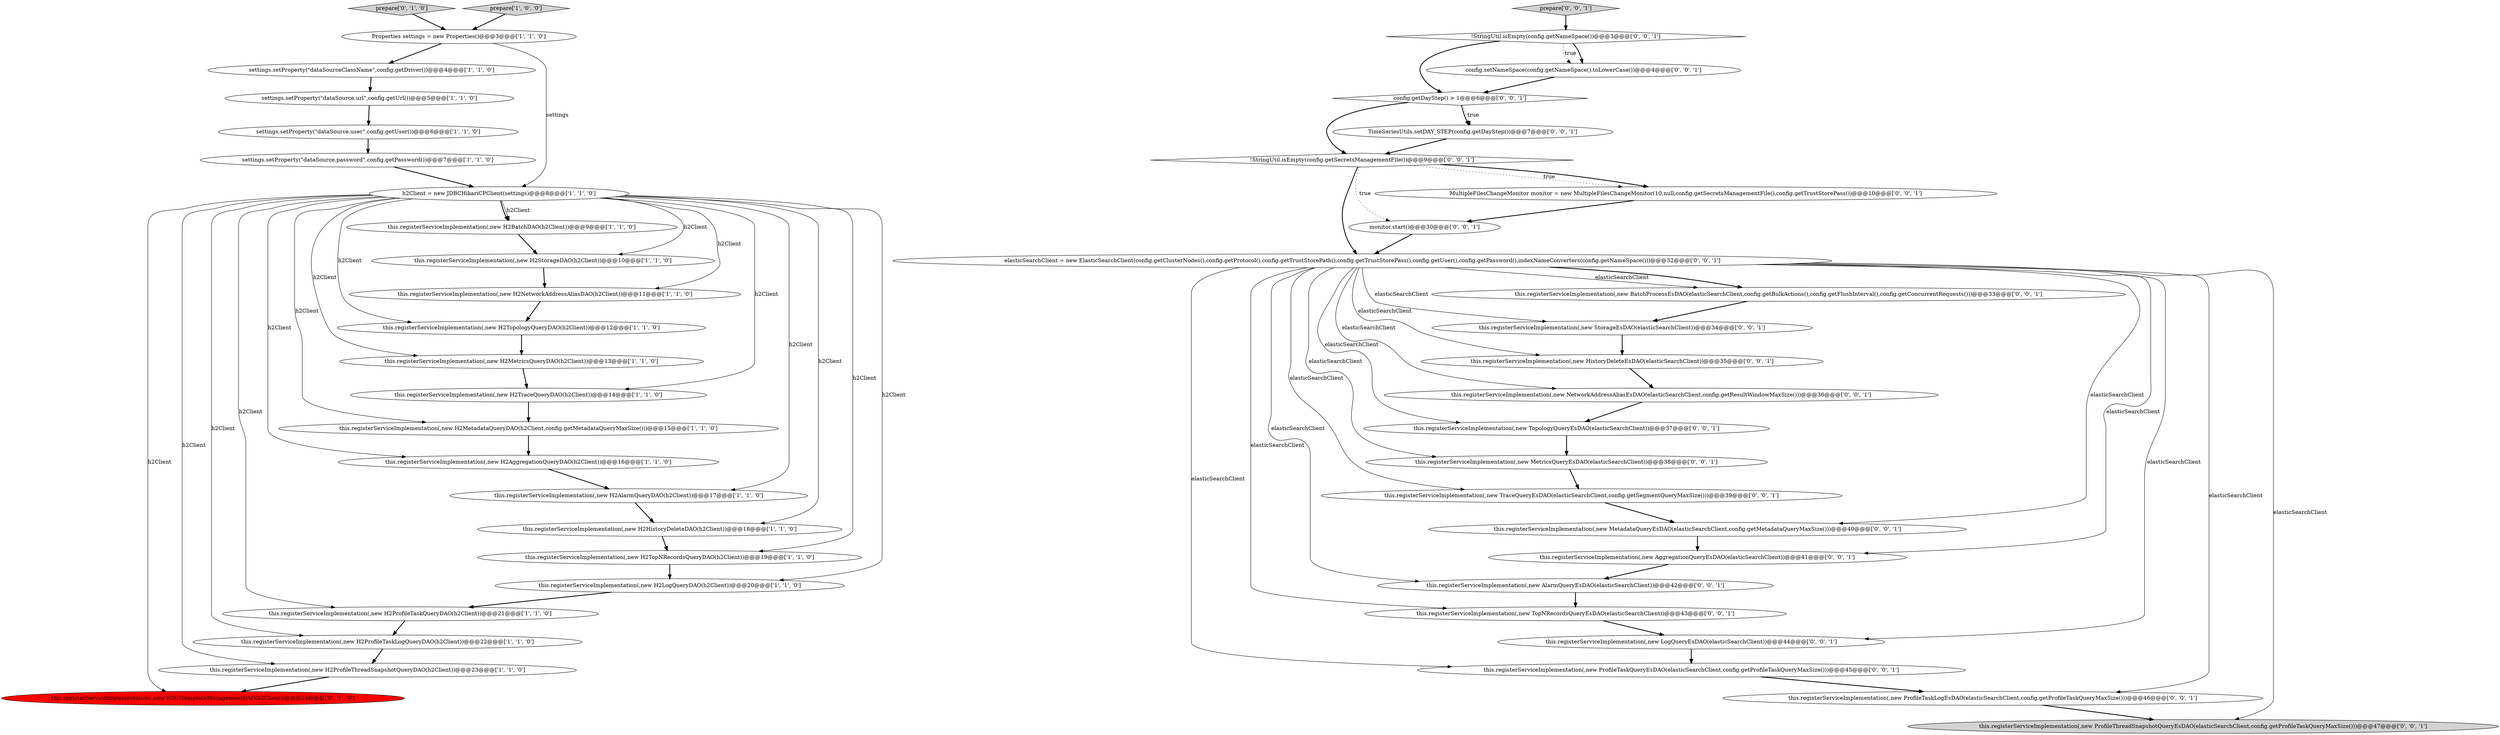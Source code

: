 digraph {
23 [style = filled, label = "this.registerServiceImplementation(,new H2UITemplateManagementDAO(h2Client))@@@24@@@['0', '1', '0']", fillcolor = red, shape = ellipse image = "AAA1AAABBB2BBB"];
40 [style = filled, label = "!StringUtil.isEmpty(config.getSecretsManagementFile())@@@9@@@['0', '0', '1']", fillcolor = white, shape = diamond image = "AAA0AAABBB3BBB"];
45 [style = filled, label = "TimeSeriesUtils.setDAY_STEP(config.getDayStep())@@@7@@@['0', '0', '1']", fillcolor = white, shape = ellipse image = "AAA0AAABBB3BBB"];
19 [style = filled, label = "Properties settings = new Properties()@@@3@@@['1', '1', '0']", fillcolor = white, shape = ellipse image = "AAA0AAABBB1BBB"];
1 [style = filled, label = "this.registerServiceImplementation(,new H2AggregationQueryDAO(h2Client))@@@16@@@['1', '1', '0']", fillcolor = white, shape = ellipse image = "AAA0AAABBB1BBB"];
16 [style = filled, label = "this.registerServiceImplementation(,new H2TopNRecordsQueryDAO(h2Client))@@@19@@@['1', '1', '0']", fillcolor = white, shape = ellipse image = "AAA0AAABBB1BBB"];
11 [style = filled, label = "settings.setProperty(\"dataSource.password\",config.getPassword())@@@7@@@['1', '1', '0']", fillcolor = white, shape = ellipse image = "AAA0AAABBB1BBB"];
24 [style = filled, label = "this.registerServiceImplementation(,new NetworkAddressAliasEsDAO(elasticSearchClient,config.getResultWindowMaxSize()))@@@36@@@['0', '0', '1']", fillcolor = white, shape = ellipse image = "AAA0AAABBB3BBB"];
27 [style = filled, label = "this.registerServiceImplementation(,new ProfileTaskLogEsDAO(elasticSearchClient,config.getProfileTaskQueryMaxSize()))@@@46@@@['0', '0', '1']", fillcolor = white, shape = ellipse image = "AAA0AAABBB3BBB"];
36 [style = filled, label = "this.registerServiceImplementation(,new HistoryDeleteEsDAO(elasticSearchClient))@@@35@@@['0', '0', '1']", fillcolor = white, shape = ellipse image = "AAA0AAABBB3BBB"];
43 [style = filled, label = "prepare['0', '0', '1']", fillcolor = lightgray, shape = diamond image = "AAA0AAABBB3BBB"];
44 [style = filled, label = "this.registerServiceImplementation(,new AlarmQueryEsDAO(elasticSearchClient))@@@42@@@['0', '0', '1']", fillcolor = white, shape = ellipse image = "AAA0AAABBB3BBB"];
10 [style = filled, label = "this.registerServiceImplementation(,new H2MetadataQueryDAO(h2Client,config.getMetadataQueryMaxSize()))@@@15@@@['1', '1', '0']", fillcolor = white, shape = ellipse image = "AAA0AAABBB1BBB"];
32 [style = filled, label = "elasticSearchClient = new ElasticSearchClient(config.getClusterNodes(),config.getProtocol(),config.getTrustStorePath(),config.getTrustStorePass(),config.getUser(),config.getPassword(),indexNameConverters(config.getNameSpace()))@@@32@@@['0', '0', '1']", fillcolor = white, shape = ellipse image = "AAA0AAABBB3BBB"];
46 [style = filled, label = "MultipleFilesChangeMonitor monitor = new MultipleFilesChangeMonitor(10,null,config.getSecretsManagementFile(),config.getTrustStorePass())@@@10@@@['0', '0', '1']", fillcolor = white, shape = ellipse image = "AAA0AAABBB3BBB"];
22 [style = filled, label = "prepare['0', '1', '0']", fillcolor = lightgray, shape = diamond image = "AAA0AAABBB2BBB"];
4 [style = filled, label = "this.registerServiceImplementation(,new H2HistoryDeleteDAO(h2Client))@@@18@@@['1', '1', '0']", fillcolor = white, shape = ellipse image = "AAA0AAABBB1BBB"];
21 [style = filled, label = "settings.setProperty(\"dataSource.user\",config.getUser())@@@6@@@['1', '1', '0']", fillcolor = white, shape = ellipse image = "AAA0AAABBB1BBB"];
29 [style = filled, label = "this.registerServiceImplementation(,new TopNRecordsQueryEsDAO(elasticSearchClient))@@@43@@@['0', '0', '1']", fillcolor = white, shape = ellipse image = "AAA0AAABBB3BBB"];
38 [style = filled, label = "this.registerServiceImplementation(,new MetadataQueryEsDAO(elasticSearchClient,config.getMetadataQueryMaxSize()))@@@40@@@['0', '0', '1']", fillcolor = white, shape = ellipse image = "AAA0AAABBB3BBB"];
17 [style = filled, label = "this.registerServiceImplementation(,new H2TraceQueryDAO(h2Client))@@@14@@@['1', '1', '0']", fillcolor = white, shape = ellipse image = "AAA0AAABBB1BBB"];
31 [style = filled, label = "this.registerServiceImplementation(,new MetricsQueryEsDAO(elasticSearchClient))@@@38@@@['0', '0', '1']", fillcolor = white, shape = ellipse image = "AAA0AAABBB3BBB"];
7 [style = filled, label = "this.registerServiceImplementation(,new H2StorageDAO(h2Client))@@@10@@@['1', '1', '0']", fillcolor = white, shape = ellipse image = "AAA0AAABBB1BBB"];
15 [style = filled, label = "this.registerServiceImplementation(,new H2ProfileTaskLogQueryDAO(h2Client))@@@22@@@['1', '1', '0']", fillcolor = white, shape = ellipse image = "AAA0AAABBB1BBB"];
12 [style = filled, label = "settings.setProperty(\"dataSourceClassName\",config.getDriver())@@@4@@@['1', '1', '0']", fillcolor = white, shape = ellipse image = "AAA0AAABBB1BBB"];
33 [style = filled, label = "this.registerServiceImplementation(,new BatchProcessEsDAO(elasticSearchClient,config.getBulkActions(),config.getFlushInterval(),config.getConcurrentRequests()))@@@33@@@['0', '0', '1']", fillcolor = white, shape = ellipse image = "AAA0AAABBB3BBB"];
39 [style = filled, label = "this.registerServiceImplementation(,new StorageEsDAO(elasticSearchClient))@@@34@@@['0', '0', '1']", fillcolor = white, shape = ellipse image = "AAA0AAABBB3BBB"];
41 [style = filled, label = "monitor.start()@@@30@@@['0', '0', '1']", fillcolor = white, shape = ellipse image = "AAA0AAABBB3BBB"];
13 [style = filled, label = "this.registerServiceImplementation(,new H2BatchDAO(h2Client))@@@9@@@['1', '1', '0']", fillcolor = white, shape = ellipse image = "AAA0AAABBB1BBB"];
20 [style = filled, label = "this.registerServiceImplementation(,new H2LogQueryDAO(h2Client))@@@20@@@['1', '1', '0']", fillcolor = white, shape = ellipse image = "AAA0AAABBB1BBB"];
26 [style = filled, label = "this.registerServiceImplementation(,new AggregationQueryEsDAO(elasticSearchClient))@@@41@@@['0', '0', '1']", fillcolor = white, shape = ellipse image = "AAA0AAABBB3BBB"];
37 [style = filled, label = "!StringUtil.isEmpty(config.getNameSpace())@@@3@@@['0', '0', '1']", fillcolor = white, shape = diamond image = "AAA0AAABBB3BBB"];
3 [style = filled, label = "settings.setProperty(\"dataSource.url\",config.getUrl())@@@5@@@['1', '1', '0']", fillcolor = white, shape = ellipse image = "AAA0AAABBB1BBB"];
30 [style = filled, label = "config.getDayStep() > 1@@@6@@@['0', '0', '1']", fillcolor = white, shape = diamond image = "AAA0AAABBB3BBB"];
9 [style = filled, label = "this.registerServiceImplementation(,new H2ProfileThreadSnapshotQueryDAO(h2Client))@@@23@@@['1', '1', '0']", fillcolor = white, shape = ellipse image = "AAA0AAABBB1BBB"];
35 [style = filled, label = "this.registerServiceImplementation(,new TopologyQueryEsDAO(elasticSearchClient))@@@37@@@['0', '0', '1']", fillcolor = white, shape = ellipse image = "AAA0AAABBB3BBB"];
42 [style = filled, label = "this.registerServiceImplementation(,new ProfileTaskQueryEsDAO(elasticSearchClient,config.getProfileTaskQueryMaxSize()))@@@45@@@['0', '0', '1']", fillcolor = white, shape = ellipse image = "AAA0AAABBB3BBB"];
28 [style = filled, label = "this.registerServiceImplementation(,new LogQueryEsDAO(elasticSearchClient))@@@44@@@['0', '0', '1']", fillcolor = white, shape = ellipse image = "AAA0AAABBB3BBB"];
5 [style = filled, label = "h2Client = new JDBCHikariCPClient(settings)@@@8@@@['1', '1', '0']", fillcolor = white, shape = ellipse image = "AAA0AAABBB1BBB"];
6 [style = filled, label = "this.registerServiceImplementation(,new H2TopologyQueryDAO(h2Client))@@@12@@@['1', '1', '0']", fillcolor = white, shape = ellipse image = "AAA0AAABBB1BBB"];
0 [style = filled, label = "this.registerServiceImplementation(,new H2MetricsQueryDAO(h2Client))@@@13@@@['1', '1', '0']", fillcolor = white, shape = ellipse image = "AAA0AAABBB1BBB"];
47 [style = filled, label = "this.registerServiceImplementation(,new ProfileThreadSnapshotQueryEsDAO(elasticSearchClient,config.getProfileTaskQueryMaxSize()))@@@47@@@['0', '0', '1']", fillcolor = lightgray, shape = ellipse image = "AAA0AAABBB3BBB"];
8 [style = filled, label = "this.registerServiceImplementation(,new H2ProfileTaskQueryDAO(h2Client))@@@21@@@['1', '1', '0']", fillcolor = white, shape = ellipse image = "AAA0AAABBB1BBB"];
14 [style = filled, label = "this.registerServiceImplementation(,new H2AlarmQueryDAO(h2Client))@@@17@@@['1', '1', '0']", fillcolor = white, shape = ellipse image = "AAA0AAABBB1BBB"];
34 [style = filled, label = "this.registerServiceImplementation(,new TraceQueryEsDAO(elasticSearchClient,config.getSegmentQueryMaxSize()))@@@39@@@['0', '0', '1']", fillcolor = white, shape = ellipse image = "AAA0AAABBB3BBB"];
2 [style = filled, label = "this.registerServiceImplementation(,new H2NetworkAddressAliasDAO(h2Client))@@@11@@@['1', '1', '0']", fillcolor = white, shape = ellipse image = "AAA0AAABBB1BBB"];
25 [style = filled, label = "config.setNameSpace(config.getNameSpace().toLowerCase())@@@4@@@['0', '0', '1']", fillcolor = white, shape = ellipse image = "AAA0AAABBB3BBB"];
18 [style = filled, label = "prepare['1', '0', '0']", fillcolor = lightgray, shape = diamond image = "AAA0AAABBB1BBB"];
2->6 [style = bold, label=""];
25->30 [style = bold, label=""];
32->33 [style = solid, label="elasticSearchClient"];
5->1 [style = solid, label="h2Client"];
5->9 [style = solid, label="h2Client"];
32->47 [style = solid, label="elasticSearchClient"];
32->24 [style = solid, label="elasticSearchClient"];
40->46 [style = dotted, label="true"];
36->24 [style = bold, label=""];
32->27 [style = solid, label="elasticSearchClient"];
5->4 [style = solid, label="h2Client"];
19->5 [style = solid, label="settings"];
32->39 [style = solid, label="elasticSearchClient"];
30->40 [style = bold, label=""];
38->26 [style = bold, label=""];
28->42 [style = bold, label=""];
4->16 [style = bold, label=""];
40->41 [style = dotted, label="true"];
35->31 [style = bold, label=""];
32->44 [style = solid, label="elasticSearchClient"];
41->32 [style = bold, label=""];
5->17 [style = solid, label="h2Client"];
19->12 [style = bold, label=""];
0->17 [style = bold, label=""];
18->19 [style = bold, label=""];
5->20 [style = solid, label="h2Client"];
5->13 [style = solid, label="h2Client"];
32->35 [style = solid, label="elasticSearchClient"];
46->41 [style = bold, label=""];
5->2 [style = solid, label="h2Client"];
20->8 [style = bold, label=""];
21->11 [style = bold, label=""];
32->34 [style = solid, label="elasticSearchClient"];
15->9 [style = bold, label=""];
7->2 [style = bold, label=""];
5->23 [style = solid, label="h2Client"];
32->28 [style = solid, label="elasticSearchClient"];
34->38 [style = bold, label=""];
27->47 [style = bold, label=""];
10->1 [style = bold, label=""];
16->20 [style = bold, label=""];
30->45 [style = dotted, label="true"];
14->4 [style = bold, label=""];
17->10 [style = bold, label=""];
32->26 [style = solid, label="elasticSearchClient"];
8->15 [style = bold, label=""];
22->19 [style = bold, label=""];
44->29 [style = bold, label=""];
37->30 [style = bold, label=""];
32->29 [style = solid, label="elasticSearchClient"];
37->25 [style = bold, label=""];
5->0 [style = solid, label="h2Client"];
37->25 [style = dotted, label="true"];
32->38 [style = solid, label="elasticSearchClient"];
32->33 [style = bold, label=""];
31->34 [style = bold, label=""];
11->5 [style = bold, label=""];
26->44 [style = bold, label=""];
5->13 [style = bold, label=""];
40->32 [style = bold, label=""];
5->16 [style = solid, label="h2Client"];
3->21 [style = bold, label=""];
42->27 [style = bold, label=""];
12->3 [style = bold, label=""];
5->14 [style = solid, label="h2Client"];
45->40 [style = bold, label=""];
5->7 [style = solid, label="h2Client"];
5->6 [style = solid, label="h2Client"];
24->35 [style = bold, label=""];
5->8 [style = solid, label="h2Client"];
6->0 [style = bold, label=""];
43->37 [style = bold, label=""];
40->46 [style = bold, label=""];
29->28 [style = bold, label=""];
5->10 [style = solid, label="h2Client"];
9->23 [style = bold, label=""];
33->39 [style = bold, label=""];
32->31 [style = solid, label="elasticSearchClient"];
13->7 [style = bold, label=""];
32->36 [style = solid, label="elasticSearchClient"];
1->14 [style = bold, label=""];
5->15 [style = solid, label="h2Client"];
39->36 [style = bold, label=""];
32->42 [style = solid, label="elasticSearchClient"];
30->45 [style = bold, label=""];
}
